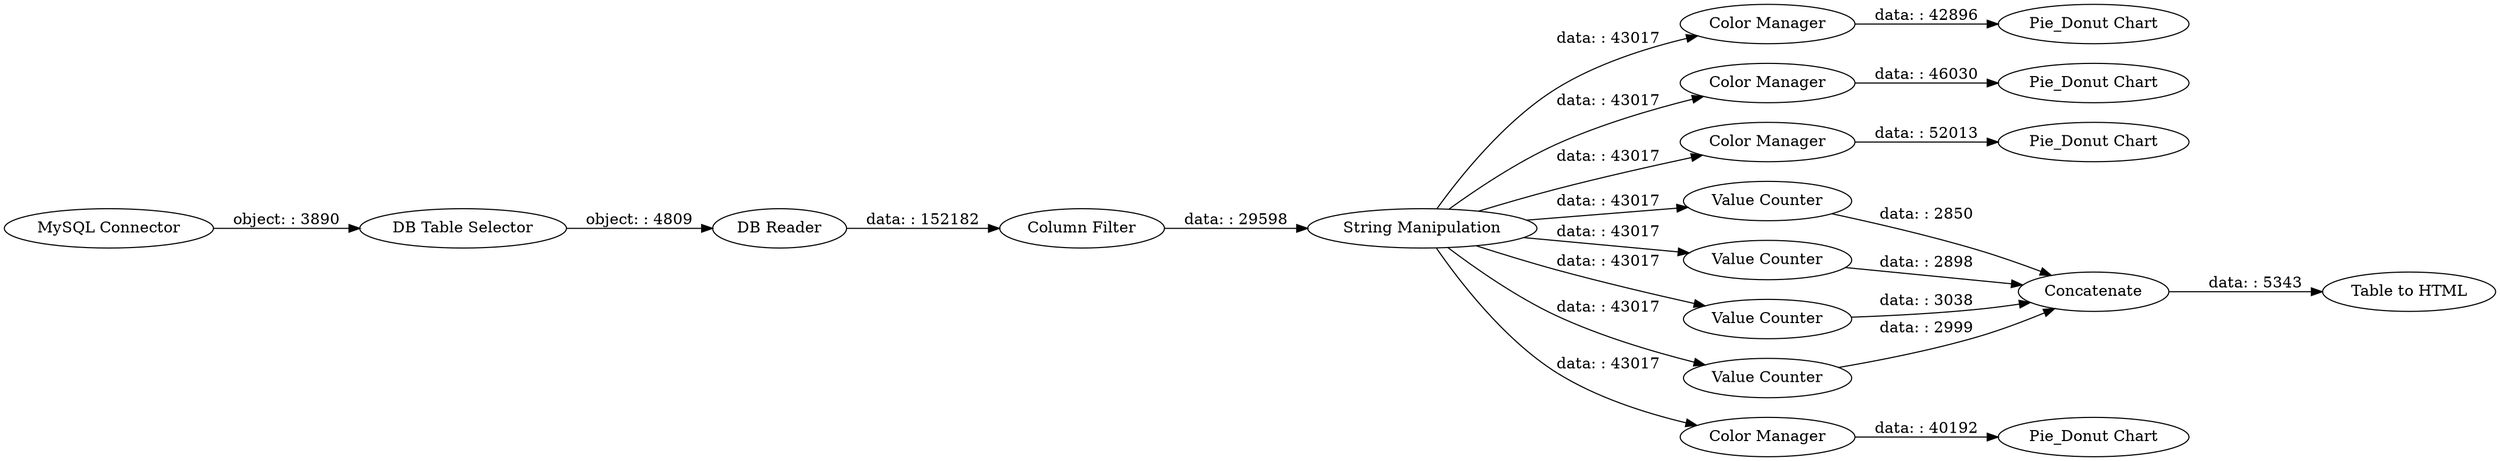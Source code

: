 digraph {
	"6419515037947962669_25" [label=Concatenate]
	"6419515037947962669_19" [label="Pie_Donut Chart"]
	"6419515037947962669_22" [label="Color Manager"]
	"6419515037947962669_13" [label="Value Counter"]
	"6419515037947962669_1" [label="MySQL Connector"]
	"6419515037947962669_9" [label="Color Manager"]
	"6419515037947962669_26" [label="Table to HTML"]
	"6419515037947962669_10" [label="Pie_Donut Chart"]
	"6419515037947962669_11" [label="Value Counter"]
	"6419515037947962669_20" [label="Color Manager"]
	"6419515037947962669_21" [label="Pie_Donut Chart"]
	"6419515037947962669_3" [label="DB Reader"]
	"6419515037947962669_12" [label="Value Counter"]
	"6419515037947962669_18" [label="Color Manager"]
	"6419515037947962669_23" [label="Pie_Donut Chart"]
	"6419515037947962669_6" [label="Column Filter"]
	"6419515037947962669_2" [label="DB Table Selector"]
	"6419515037947962669_17" [label="String Manipulation"]
	"6419515037947962669_24" [label="Value Counter"]
	"6419515037947962669_9" -> "6419515037947962669_10" [label="data: : 46030"]
	"6419515037947962669_3" -> "6419515037947962669_6" [label="data: : 152182"]
	"6419515037947962669_13" -> "6419515037947962669_25" [label="data: : 3038"]
	"6419515037947962669_25" -> "6419515037947962669_26" [label="data: : 5343"]
	"6419515037947962669_17" -> "6419515037947962669_13" [label="data: : 43017"]
	"6419515037947962669_17" -> "6419515037947962669_22" [label="data: : 43017"]
	"6419515037947962669_20" -> "6419515037947962669_21" [label="data: : 52013"]
	"6419515037947962669_17" -> "6419515037947962669_11" [label="data: : 43017"]
	"6419515037947962669_22" -> "6419515037947962669_23" [label="data: : 42896"]
	"6419515037947962669_17" -> "6419515037947962669_18" [label="data: : 43017"]
	"6419515037947962669_17" -> "6419515037947962669_12" [label="data: : 43017"]
	"6419515037947962669_11" -> "6419515037947962669_25" [label="data: : 2850"]
	"6419515037947962669_6" -> "6419515037947962669_17" [label="data: : 29598"]
	"6419515037947962669_12" -> "6419515037947962669_25" [label="data: : 2999"]
	"6419515037947962669_1" -> "6419515037947962669_2" [label="object: : 3890"]
	"6419515037947962669_17" -> "6419515037947962669_20" [label="data: : 43017"]
	"6419515037947962669_17" -> "6419515037947962669_24" [label="data: : 43017"]
	"6419515037947962669_24" -> "6419515037947962669_25" [label="data: : 2898"]
	"6419515037947962669_2" -> "6419515037947962669_3" [label="object: : 4809"]
	"6419515037947962669_17" -> "6419515037947962669_9" [label="data: : 43017"]
	"6419515037947962669_18" -> "6419515037947962669_19" [label="data: : 40192"]
	rankdir=LR
}
